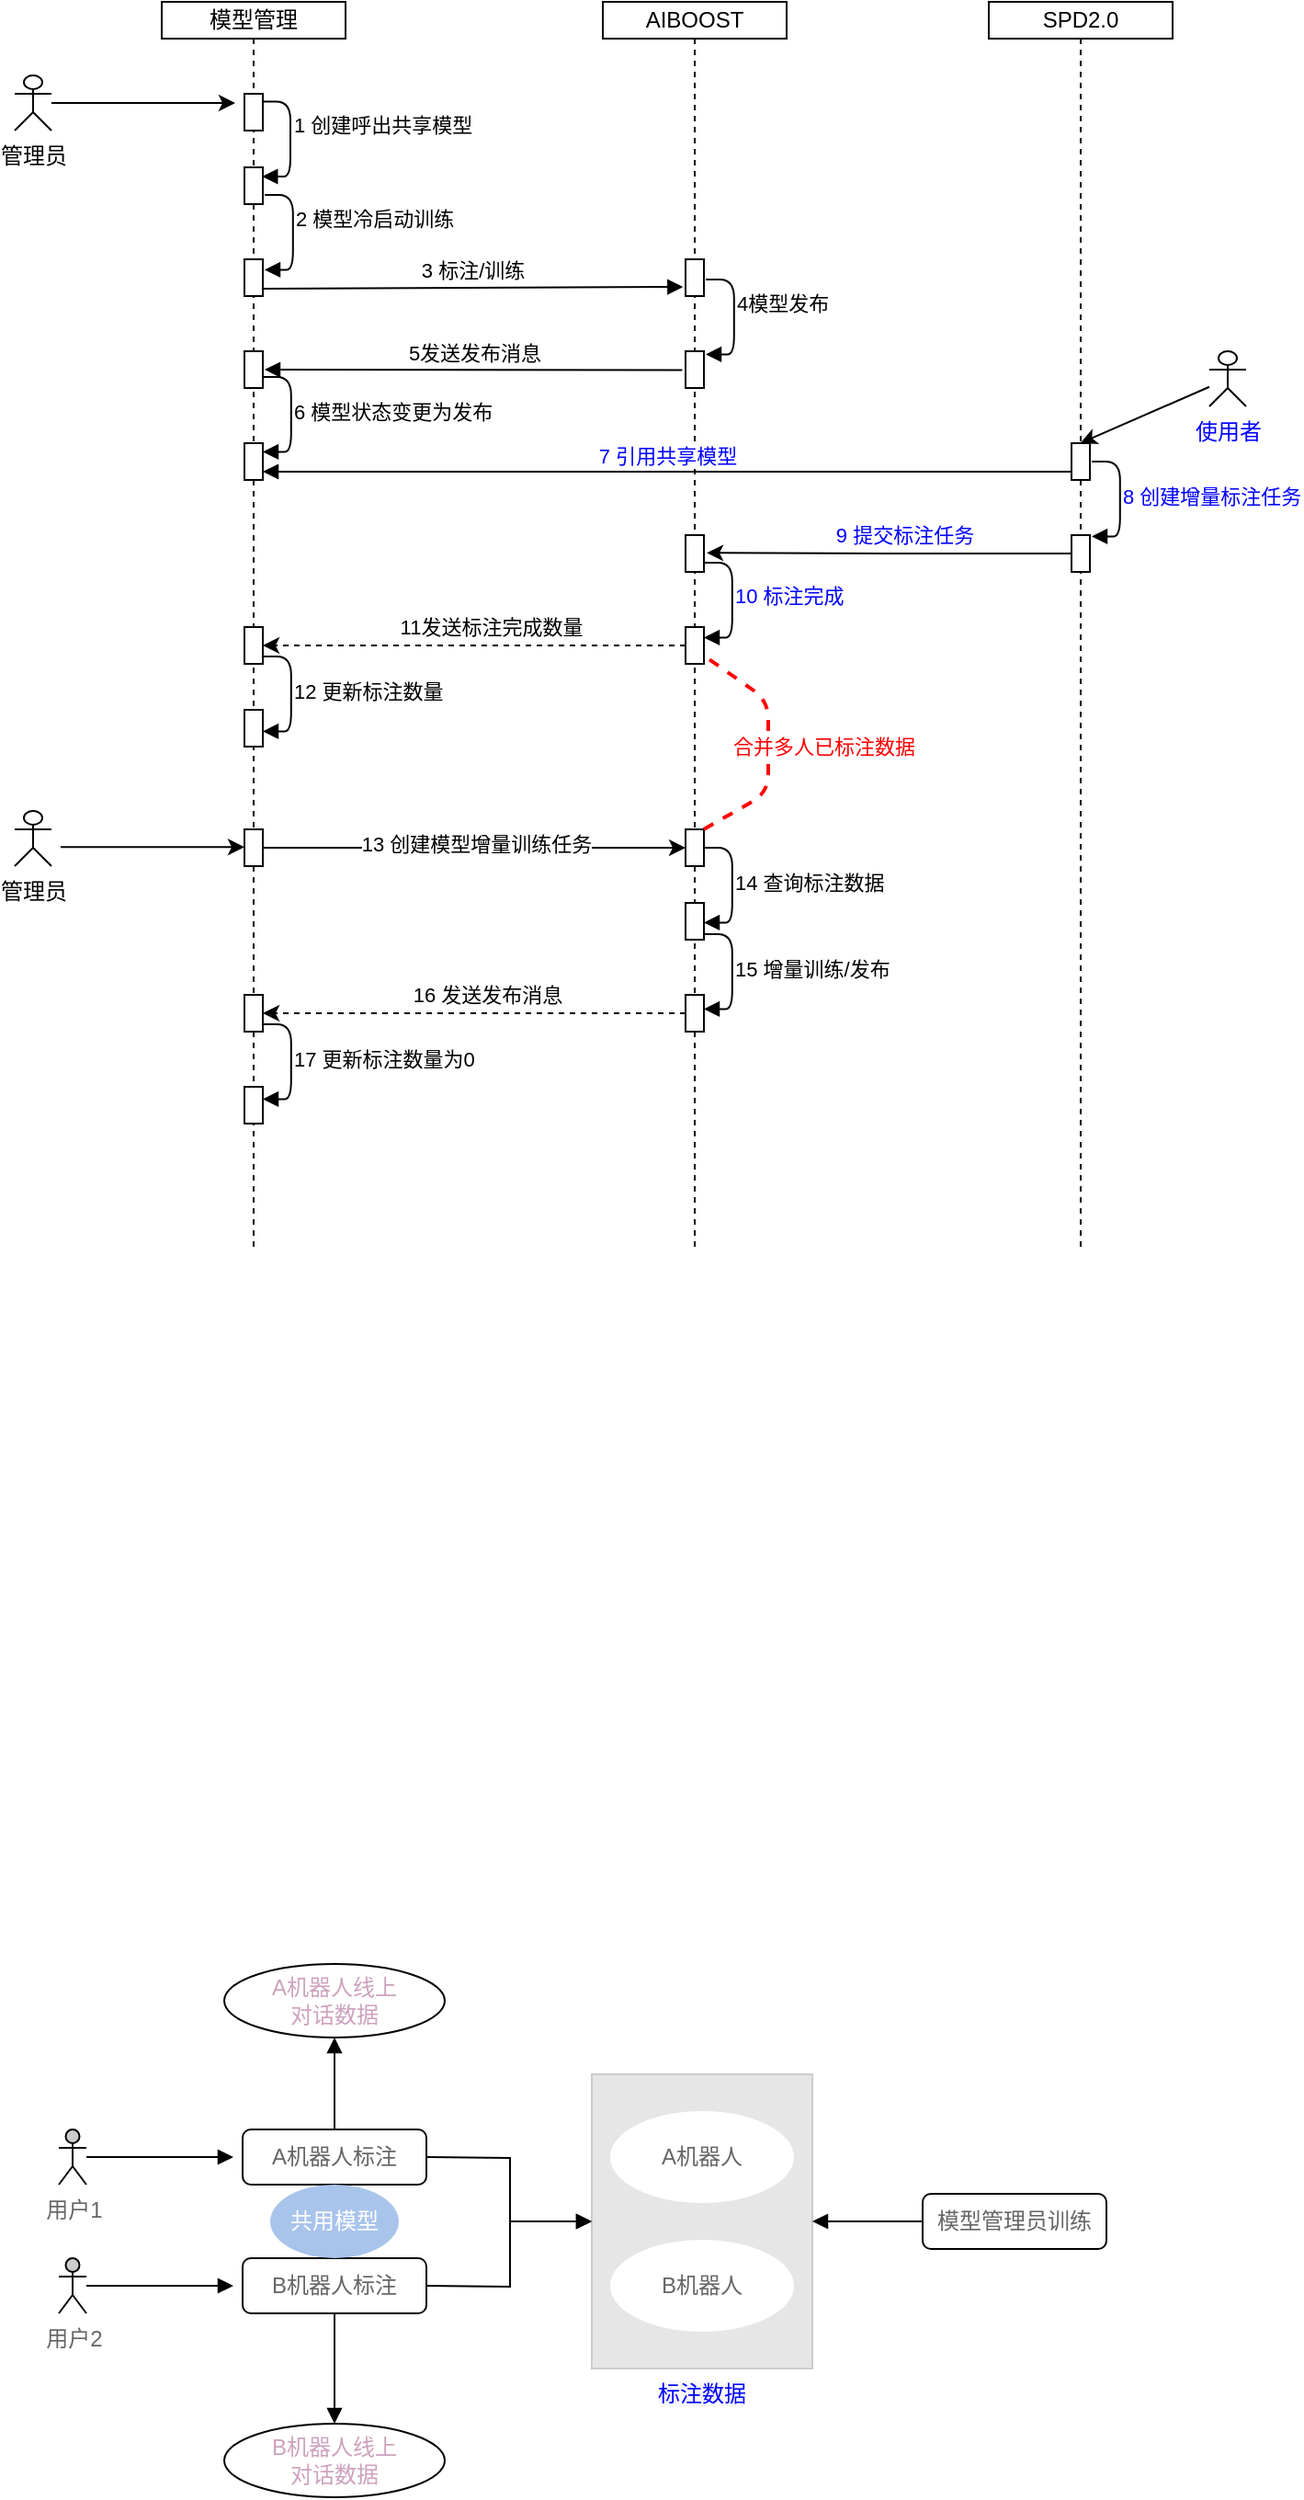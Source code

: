 <mxfile version="13.4.2" type="github">
  <diagram id="yrUgU_JSewBg1FIRkKDX" name="第 1 页">
    <mxGraphModel dx="983" dy="630" grid="1" gridSize="10" guides="1" tooltips="1" connect="1" arrows="1" fold="1" page="1" pageScale="1" pageWidth="827" pageHeight="1169" math="0" shadow="0">
      <root>
        <mxCell id="0" />
        <mxCell id="1" parent="0" />
        <mxCell id="Ph_a5gmJEEygtL0ZU9nu-81" value="" style="rounded=0;whiteSpace=wrap;html=1;fontColor=#0000FF;fillColor=#E6E6E6;strokeColor=#CCCCCC;" vertex="1" parent="1">
          <mxGeometry x="394" y="1327" width="120" height="160" as="geometry" />
        </mxCell>
        <mxCell id="Ph_a5gmJEEygtL0ZU9nu-1" value="&lt;font style=&quot;vertical-align: inherit&quot;&gt;&lt;font style=&quot;vertical-align: inherit&quot;&gt;模型管理&lt;/font&gt;&lt;/font&gt;" style="shape=umlLifeline;perimeter=lifelinePerimeter;whiteSpace=wrap;html=1;container=1;collapsible=0;recursiveResize=0;outlineConnect=0;size=20;" vertex="1" parent="1">
          <mxGeometry x="160" y="200" width="100" height="680" as="geometry" />
        </mxCell>
        <mxCell id="Ph_a5gmJEEygtL0ZU9nu-2" value="" style="html=1;points=[];perimeter=orthogonalPerimeter;" vertex="1" parent="Ph_a5gmJEEygtL0ZU9nu-1">
          <mxGeometry x="45" y="50" width="10" height="20" as="geometry" />
        </mxCell>
        <mxCell id="Ph_a5gmJEEygtL0ZU9nu-3" value="" style="html=1;points=[];perimeter=orthogonalPerimeter;" vertex="1" parent="Ph_a5gmJEEygtL0ZU9nu-1">
          <mxGeometry x="45" y="90" width="10" height="20" as="geometry" />
        </mxCell>
        <mxCell id="Ph_a5gmJEEygtL0ZU9nu-4" value="&lt;font style=&quot;vertical-align: inherit&quot;&gt;&lt;font style=&quot;vertical-align: inherit&quot;&gt;&lt;font style=&quot;vertical-align: inherit&quot;&gt;&lt;font style=&quot;vertical-align: inherit&quot;&gt;&lt;font style=&quot;vertical-align: inherit&quot;&gt;&lt;font style=&quot;vertical-align: inherit&quot;&gt;1 创建呼出共享模型&lt;/font&gt;&lt;/font&gt;&lt;/font&gt;&lt;/font&gt;&lt;/font&gt;&lt;/font&gt;" style="endArrow=block;endFill=1;html=1;edgeStyle=orthogonalEdgeStyle;align=left;verticalAlign=top;exitX=0.962;exitY=0.464;exitDx=0;exitDy=0;exitPerimeter=0;entryX=0.962;entryY=0.5;entryDx=0;entryDy=0;entryPerimeter=0;" edge="1" parent="Ph_a5gmJEEygtL0ZU9nu-1">
          <mxGeometry x="-0.57" relative="1" as="geometry">
            <mxPoint x="54.62" y="54.28" as="sourcePoint" />
            <mxPoint x="54.62" y="95" as="targetPoint" />
            <Array as="points">
              <mxPoint x="70" y="54" />
              <mxPoint x="70" y="95" />
            </Array>
            <mxPoint as="offset" />
          </mxGeometry>
        </mxCell>
        <mxCell id="Ph_a5gmJEEygtL0ZU9nu-6" value="" style="html=1;points=[];perimeter=orthogonalPerimeter;" vertex="1" parent="Ph_a5gmJEEygtL0ZU9nu-1">
          <mxGeometry x="45" y="140" width="10" height="20" as="geometry" />
        </mxCell>
        <mxCell id="Ph_a5gmJEEygtL0ZU9nu-9" value="" style="html=1;points=[];perimeter=orthogonalPerimeter;" vertex="1" parent="Ph_a5gmJEEygtL0ZU9nu-1">
          <mxGeometry x="45" y="190" width="10" height="20" as="geometry" />
        </mxCell>
        <mxCell id="Ph_a5gmJEEygtL0ZU9nu-17" value="&lt;font style=&quot;vertical-align: inherit&quot;&gt;&lt;font style=&quot;vertical-align: inherit&quot;&gt;3 标注/训练&lt;/font&gt;&lt;/font&gt;" style="html=1;verticalAlign=bottom;endArrow=block;entryX=-0.133;entryY=0.75;entryDx=0;entryDy=0;entryPerimeter=0;" edge="1" parent="Ph_a5gmJEEygtL0ZU9nu-1" target="Ph_a5gmJEEygtL0ZU9nu-15">
          <mxGeometry width="80" relative="1" as="geometry">
            <mxPoint x="55" y="156" as="sourcePoint" />
            <mxPoint x="135" y="156" as="targetPoint" />
          </mxGeometry>
        </mxCell>
        <mxCell id="Ph_a5gmJEEygtL0ZU9nu-37" value="" style="html=1;points=[];perimeter=orthogonalPerimeter;" vertex="1" parent="Ph_a5gmJEEygtL0ZU9nu-1">
          <mxGeometry x="45" y="340" width="10" height="20" as="geometry" />
        </mxCell>
        <mxCell id="Ph_a5gmJEEygtL0ZU9nu-43" value="" style="html=1;points=[];perimeter=orthogonalPerimeter;" vertex="1" parent="Ph_a5gmJEEygtL0ZU9nu-1">
          <mxGeometry x="45" y="450" width="10" height="20" as="geometry" />
        </mxCell>
        <mxCell id="Ph_a5gmJEEygtL0ZU9nu-51" value="" style="html=1;points=[];perimeter=orthogonalPerimeter;" vertex="1" parent="Ph_a5gmJEEygtL0ZU9nu-1">
          <mxGeometry x="45" y="385" width="10" height="20" as="geometry" />
        </mxCell>
        <mxCell id="Ph_a5gmJEEygtL0ZU9nu-57" value="" style="html=1;points=[];perimeter=orthogonalPerimeter;" vertex="1" parent="Ph_a5gmJEEygtL0ZU9nu-1">
          <mxGeometry x="45" y="540" width="10" height="20" as="geometry" />
        </mxCell>
        <mxCell id="Ph_a5gmJEEygtL0ZU9nu-60" value="" style="html=1;points=[];perimeter=orthogonalPerimeter;" vertex="1" parent="Ph_a5gmJEEygtL0ZU9nu-1">
          <mxGeometry x="45" y="590" width="10" height="20" as="geometry" />
        </mxCell>
        <mxCell id="Ph_a5gmJEEygtL0ZU9nu-7" value="&lt;font style=&quot;vertical-align: inherit&quot;&gt;&lt;font style=&quot;vertical-align: inherit&quot;&gt;&lt;font style=&quot;vertical-align: inherit&quot;&gt;&lt;font style=&quot;vertical-align: inherit&quot;&gt;&lt;font style=&quot;vertical-align: inherit&quot;&gt;&lt;font style=&quot;vertical-align: inherit&quot;&gt;2 模型冷启动训练&lt;/font&gt;&lt;/font&gt;&lt;/font&gt;&lt;/font&gt;&lt;/font&gt;&lt;/font&gt;" style="endArrow=block;endFill=1;html=1;edgeStyle=orthogonalEdgeStyle;align=left;verticalAlign=top;exitX=0.962;exitY=0.464;exitDx=0;exitDy=0;exitPerimeter=0;entryX=0.962;entryY=0.5;entryDx=0;entryDy=0;entryPerimeter=0;" edge="1" parent="1">
          <mxGeometry x="-0.57" relative="1" as="geometry">
            <mxPoint x="216.0" y="305" as="sourcePoint" />
            <mxPoint x="216.0" y="345.72" as="targetPoint" />
            <Array as="points">
              <mxPoint x="231.38" y="304.72" />
              <mxPoint x="231.38" y="345.72" />
            </Array>
            <mxPoint as="offset" />
          </mxGeometry>
        </mxCell>
        <mxCell id="Ph_a5gmJEEygtL0ZU9nu-10" value="&lt;font style=&quot;vertical-align: inherit&quot;&gt;&lt;font style=&quot;vertical-align: inherit&quot;&gt;&lt;font style=&quot;vertical-align: inherit&quot;&gt;&lt;font style=&quot;vertical-align: inherit&quot;&gt;AIBOOST&lt;/font&gt;&lt;/font&gt;&lt;/font&gt;&lt;/font&gt;" style="shape=umlLifeline;perimeter=lifelinePerimeter;whiteSpace=wrap;html=1;container=1;collapsible=0;recursiveResize=0;outlineConnect=0;size=20;" vertex="1" parent="1">
          <mxGeometry x="400" y="200" width="100" height="680" as="geometry" />
        </mxCell>
        <mxCell id="Ph_a5gmJEEygtL0ZU9nu-15" value="" style="html=1;points=[];perimeter=orthogonalPerimeter;" vertex="1" parent="Ph_a5gmJEEygtL0ZU9nu-10">
          <mxGeometry x="45" y="140" width="10" height="20" as="geometry" />
        </mxCell>
        <mxCell id="Ph_a5gmJEEygtL0ZU9nu-16" value="" style="html=1;points=[];perimeter=orthogonalPerimeter;" vertex="1" parent="Ph_a5gmJEEygtL0ZU9nu-10">
          <mxGeometry x="45" y="190" width="10" height="20" as="geometry" />
        </mxCell>
        <mxCell id="Ph_a5gmJEEygtL0ZU9nu-35" value="" style="html=1;points=[];perimeter=orthogonalPerimeter;" vertex="1" parent="Ph_a5gmJEEygtL0ZU9nu-10">
          <mxGeometry x="45" y="340" width="10" height="20" as="geometry" />
        </mxCell>
        <mxCell id="Ph_a5gmJEEygtL0ZU9nu-47" value="" style="html=1;points=[];perimeter=orthogonalPerimeter;" vertex="1" parent="Ph_a5gmJEEygtL0ZU9nu-10">
          <mxGeometry x="45" y="450" width="10" height="20" as="geometry" />
        </mxCell>
        <mxCell id="Ph_a5gmJEEygtL0ZU9nu-45" value="" style="html=1;points=[];perimeter=orthogonalPerimeter;" vertex="1" parent="Ph_a5gmJEEygtL0ZU9nu-10">
          <mxGeometry x="45" y="490" width="10" height="20" as="geometry" />
        </mxCell>
        <mxCell id="Ph_a5gmJEEygtL0ZU9nu-53" value="" style="endArrow=none;dashed=1;html=1;strokeWidth=2;entryX=0.993;entryY=0.776;entryDx=0;entryDy=0;entryPerimeter=0;exitX=0.993;exitY=0;exitDx=0;exitDy=0;exitPerimeter=0;fontColor=#FF0000;strokeColor=#FF0000;" edge="1" parent="Ph_a5gmJEEygtL0ZU9nu-10" source="Ph_a5gmJEEygtL0ZU9nu-47" target="Ph_a5gmJEEygtL0ZU9nu-35">
          <mxGeometry width="50" height="50" relative="1" as="geometry">
            <mxPoint x="90" y="420" as="sourcePoint" />
            <mxPoint x="140" y="370" as="targetPoint" />
            <Array as="points">
              <mxPoint x="90" y="430" />
              <mxPoint x="90" y="380" />
            </Array>
          </mxGeometry>
        </mxCell>
        <mxCell id="Ph_a5gmJEEygtL0ZU9nu-54" value="合并多人已标注数据" style="edgeLabel;html=1;align=center;verticalAlign=middle;resizable=0;points=[];fontColor=#FF0000;" vertex="1" connectable="0" parent="Ph_a5gmJEEygtL0ZU9nu-53">
          <mxGeometry x="0.073" y="-1" relative="1" as="geometry">
            <mxPoint x="29" y="6.35" as="offset" />
          </mxGeometry>
        </mxCell>
        <mxCell id="Ph_a5gmJEEygtL0ZU9nu-55" value="" style="html=1;points=[];perimeter=orthogonalPerimeter;" vertex="1" parent="Ph_a5gmJEEygtL0ZU9nu-10">
          <mxGeometry x="45" y="540" width="10" height="20" as="geometry" />
        </mxCell>
        <mxCell id="Ph_a5gmJEEygtL0ZU9nu-18" value="&lt;font style=&quot;vertical-align: inherit&quot;&gt;&lt;font style=&quot;vertical-align: inherit&quot;&gt;&lt;font style=&quot;vertical-align: inherit&quot;&gt;&lt;font style=&quot;vertical-align: inherit&quot;&gt;&lt;font style=&quot;vertical-align: inherit&quot;&gt;&lt;font style=&quot;vertical-align: inherit&quot;&gt;&lt;font style=&quot;vertical-align: inherit&quot;&gt;&lt;font style=&quot;vertical-align: inherit&quot;&gt;4模型发布&lt;/font&gt;&lt;/font&gt;&lt;/font&gt;&lt;/font&gt;&lt;/font&gt;&lt;/font&gt;&lt;/font&gt;&lt;/font&gt;" style="endArrow=block;endFill=1;html=1;edgeStyle=orthogonalEdgeStyle;align=left;verticalAlign=top;exitX=0.962;exitY=0.464;exitDx=0;exitDy=0;exitPerimeter=0;entryX=0.962;entryY=0.5;entryDx=0;entryDy=0;entryPerimeter=0;" edge="1" parent="1">
          <mxGeometry x="-0.57" relative="1" as="geometry">
            <mxPoint x="456.0" y="351" as="sourcePoint" />
            <mxPoint x="456.0" y="391.72" as="targetPoint" />
            <Array as="points">
              <mxPoint x="471.38" y="350.72" />
              <mxPoint x="471.38" y="391.72" />
            </Array>
            <mxPoint as="offset" />
          </mxGeometry>
        </mxCell>
        <mxCell id="Ph_a5gmJEEygtL0ZU9nu-20" value="&lt;font style=&quot;vertical-align: inherit&quot;&gt;&lt;font style=&quot;vertical-align: inherit&quot;&gt;&lt;font style=&quot;vertical-align: inherit&quot;&gt;&lt;font style=&quot;vertical-align: inherit&quot;&gt;&lt;font style=&quot;vertical-align: inherit&quot;&gt;&lt;font style=&quot;vertical-align: inherit&quot;&gt;&lt;font style=&quot;vertical-align: inherit&quot;&gt;&lt;font style=&quot;vertical-align: inherit&quot;&gt;5发送发布消息&lt;/font&gt;&lt;/font&gt;&lt;/font&gt;&lt;/font&gt;&lt;/font&gt;&lt;/font&gt;&lt;/font&gt;&lt;/font&gt;" style="html=1;verticalAlign=bottom;endArrow=block;exitX=-0.181;exitY=0.512;exitDx=0;exitDy=0;exitPerimeter=0;" edge="1" parent="1" source="Ph_a5gmJEEygtL0ZU9nu-16">
          <mxGeometry width="80" relative="1" as="geometry">
            <mxPoint x="376" y="400" as="sourcePoint" />
            <mxPoint x="216" y="400" as="targetPoint" />
          </mxGeometry>
        </mxCell>
        <mxCell id="Ph_a5gmJEEygtL0ZU9nu-21" value="" style="html=1;points=[];perimeter=orthogonalPerimeter;" vertex="1" parent="1">
          <mxGeometry x="205" y="440" width="10" height="20" as="geometry" />
        </mxCell>
        <mxCell id="Ph_a5gmJEEygtL0ZU9nu-22" value="&lt;font style=&quot;vertical-align: inherit&quot;&gt;&lt;font style=&quot;vertical-align: inherit&quot;&gt;&lt;font style=&quot;vertical-align: inherit&quot;&gt;&lt;font style=&quot;vertical-align: inherit&quot;&gt;&lt;font style=&quot;vertical-align: inherit&quot;&gt;&lt;font style=&quot;vertical-align: inherit&quot;&gt;&lt;font style=&quot;vertical-align: inherit&quot;&gt;&lt;font style=&quot;vertical-align: inherit&quot;&gt;6 模型状态变更为发布&lt;/font&gt;&lt;/font&gt;&lt;/font&gt;&lt;/font&gt;&lt;/font&gt;&lt;/font&gt;&lt;/font&gt;&lt;/font&gt;" style="endArrow=block;endFill=1;html=1;edgeStyle=orthogonalEdgeStyle;align=left;verticalAlign=top;exitX=0.962;exitY=0.464;exitDx=0;exitDy=0;exitPerimeter=0;entryX=0.962;entryY=0.5;entryDx=0;entryDy=0;entryPerimeter=0;" edge="1" parent="1">
          <mxGeometry x="-0.57" y="-6" relative="1" as="geometry">
            <mxPoint x="215.0" y="404" as="sourcePoint" />
            <mxPoint x="215.0" y="444.72" as="targetPoint" />
            <Array as="points">
              <mxPoint x="230.38" y="403.72" />
              <mxPoint x="230.38" y="444.72" />
            </Array>
            <mxPoint x="6" y="6" as="offset" />
          </mxGeometry>
        </mxCell>
        <mxCell id="Ph_a5gmJEEygtL0ZU9nu-23" value="&lt;font style=&quot;vertical-align: inherit&quot;&gt;&lt;font style=&quot;vertical-align: inherit&quot;&gt;&lt;font style=&quot;vertical-align: inherit&quot;&gt;&lt;font style=&quot;vertical-align: inherit&quot;&gt;&lt;font style=&quot;vertical-align: inherit&quot;&gt;&lt;font style=&quot;vertical-align: inherit&quot;&gt;SPD2.0&lt;/font&gt;&lt;/font&gt;&lt;/font&gt;&lt;/font&gt;&lt;/font&gt;&lt;/font&gt;" style="shape=umlLifeline;perimeter=lifelinePerimeter;whiteSpace=wrap;html=1;container=1;collapsible=0;recursiveResize=0;outlineConnect=0;size=20;" vertex="1" parent="1">
          <mxGeometry x="610" y="200" width="100" height="680" as="geometry" />
        </mxCell>
        <mxCell id="Ph_a5gmJEEygtL0ZU9nu-25" value="" style="html=1;points=[];perimeter=orthogonalPerimeter;" vertex="1" parent="Ph_a5gmJEEygtL0ZU9nu-23">
          <mxGeometry x="45" y="240" width="10" height="20" as="geometry" />
        </mxCell>
        <mxCell id="Ph_a5gmJEEygtL0ZU9nu-27" value="" style="html=1;points=[];perimeter=orthogonalPerimeter;" vertex="1" parent="Ph_a5gmJEEygtL0ZU9nu-23">
          <mxGeometry x="45" y="290" width="10" height="20" as="geometry" />
        </mxCell>
        <mxCell id="Ph_a5gmJEEygtL0ZU9nu-26" value="&lt;font style=&quot;vertical-align: inherit&quot;&gt;&lt;font style=&quot;vertical-align: inherit&quot;&gt;&lt;font style=&quot;vertical-align: inherit&quot;&gt;&lt;font style=&quot;vertical-align: inherit&quot;&gt;&lt;font style=&quot;vertical-align: inherit&quot;&gt;&lt;font style=&quot;vertical-align: inherit&quot;&gt;7 引用共享模型&lt;/font&gt;&lt;/font&gt;&lt;/font&gt;&lt;/font&gt;&lt;/font&gt;&lt;/font&gt;" style="html=1;verticalAlign=bottom;endArrow=none;entryX=0.014;entryY=0.776;entryDx=0;entryDy=0;entryPerimeter=0;startArrow=block;startFill=1;endFill=0;fontColor=#0000FF;" edge="1" parent="1" target="Ph_a5gmJEEygtL0ZU9nu-25">
          <mxGeometry width="80" relative="1" as="geometry">
            <mxPoint x="215" y="455.5" as="sourcePoint" />
            <mxPoint x="650" y="456" as="targetPoint" />
          </mxGeometry>
        </mxCell>
        <mxCell id="Ph_a5gmJEEygtL0ZU9nu-28" value="&lt;font style=&quot;vertical-align: inherit&quot;&gt;&lt;font style=&quot;vertical-align: inherit&quot;&gt;&lt;font style=&quot;vertical-align: inherit&quot;&gt;&lt;font style=&quot;vertical-align: inherit&quot;&gt;&lt;font style=&quot;vertical-align: inherit&quot;&gt;&lt;font style=&quot;vertical-align: inherit&quot;&gt;&lt;font style=&quot;vertical-align: inherit&quot;&gt;&lt;font style=&quot;vertical-align: inherit&quot;&gt;&lt;font style=&quot;vertical-align: inherit&quot;&gt;&lt;font style=&quot;vertical-align: inherit&quot;&gt;&lt;font style=&quot;vertical-align: inherit&quot;&gt;&lt;font style=&quot;vertical-align: inherit&quot;&gt;&lt;font style=&quot;vertical-align: inherit&quot;&gt;&lt;font style=&quot;vertical-align: inherit&quot;&gt;&lt;font style=&quot;vertical-align: inherit&quot;&gt;&lt;font style=&quot;vertical-align: inherit&quot;&gt;&lt;font style=&quot;vertical-align: inherit&quot;&gt;&lt;font style=&quot;vertical-align: inherit&quot;&gt;8 创建增量标注任务&lt;/font&gt;&lt;/font&gt;&lt;/font&gt;&lt;/font&gt;&lt;/font&gt;&lt;/font&gt;&lt;/font&gt;&lt;/font&gt;&lt;/font&gt;&lt;/font&gt;&lt;/font&gt;&lt;/font&gt;&lt;/font&gt;&lt;/font&gt;&lt;/font&gt;&lt;/font&gt;&lt;/font&gt;&lt;/font&gt;" style="endArrow=block;endFill=1;html=1;edgeStyle=orthogonalEdgeStyle;align=left;verticalAlign=top;exitX=0.962;exitY=0.464;exitDx=0;exitDy=0;exitPerimeter=0;entryX=0.962;entryY=0.5;entryDx=0;entryDy=0;entryPerimeter=0;fontColor=#0000FF;" edge="1" parent="1">
          <mxGeometry x="-0.57" y="-6" relative="1" as="geometry">
            <mxPoint x="666.0" y="450" as="sourcePoint" />
            <mxPoint x="666.0" y="490.72" as="targetPoint" />
            <Array as="points">
              <mxPoint x="681.38" y="449.72" />
              <mxPoint x="681.38" y="490.72" />
            </Array>
            <mxPoint x="6" y="6" as="offset" />
          </mxGeometry>
        </mxCell>
        <mxCell id="Ph_a5gmJEEygtL0ZU9nu-29" value="" style="html=1;points=[];perimeter=orthogonalPerimeter;" vertex="1" parent="1">
          <mxGeometry x="445" y="490" width="10" height="20" as="geometry" />
        </mxCell>
        <mxCell id="Ph_a5gmJEEygtL0ZU9nu-33" value="" style="edgeStyle=orthogonalEdgeStyle;rounded=0;orthogonalLoop=1;jettySize=auto;html=1;entryX=1.152;entryY=0.483;entryDx=0;entryDy=0;entryPerimeter=0;" edge="1" parent="1" source="Ph_a5gmJEEygtL0ZU9nu-27" target="Ph_a5gmJEEygtL0ZU9nu-29">
          <mxGeometry relative="1" as="geometry">
            <mxPoint x="575.0" y="500" as="targetPoint" />
          </mxGeometry>
        </mxCell>
        <mxCell id="Ph_a5gmJEEygtL0ZU9nu-34" value="&lt;font style=&quot;vertical-align: inherit&quot;&gt;&lt;font style=&quot;vertical-align: inherit&quot;&gt;&lt;font style=&quot;vertical-align: inherit&quot;&gt;&lt;font style=&quot;vertical-align: inherit&quot;&gt;&lt;font style=&quot;vertical-align: inherit&quot;&gt;&lt;font style=&quot;vertical-align: inherit&quot;&gt;&lt;font style=&quot;vertical-align: inherit&quot;&gt;&lt;font style=&quot;vertical-align: inherit&quot;&gt;9 提交标注任务&lt;/font&gt;&lt;/font&gt;&lt;/font&gt;&lt;/font&gt;&lt;/font&gt;&lt;/font&gt;&lt;/font&gt;&lt;/font&gt;" style="edgeLabel;html=1;align=center;verticalAlign=middle;resizable=0;points=[];fontColor=#0000FF;" vertex="1" connectable="0" parent="Ph_a5gmJEEygtL0ZU9nu-33">
          <mxGeometry x="0.009" y="-9" relative="1" as="geometry">
            <mxPoint x="9" y="-0.65" as="offset" />
          </mxGeometry>
        </mxCell>
        <mxCell id="Ph_a5gmJEEygtL0ZU9nu-36" value="&lt;font style=&quot;vertical-align: inherit&quot;&gt;&lt;font style=&quot;vertical-align: inherit&quot;&gt;&lt;font style=&quot;vertical-align: inherit&quot;&gt;&lt;font style=&quot;vertical-align: inherit&quot;&gt;&lt;font style=&quot;vertical-align: inherit&quot;&gt;&lt;font style=&quot;vertical-align: inherit&quot;&gt;&lt;font style=&quot;vertical-align: inherit&quot;&gt;&lt;font style=&quot;vertical-align: inherit&quot;&gt;&lt;font style=&quot;vertical-align: inherit&quot;&gt;&lt;font style=&quot;vertical-align: inherit&quot;&gt;10 标注完成&lt;/font&gt;&lt;/font&gt;&lt;/font&gt;&lt;/font&gt;&lt;/font&gt;&lt;/font&gt;&lt;/font&gt;&lt;/font&gt;&lt;/font&gt;&lt;/font&gt;" style="endArrow=block;endFill=1;html=1;edgeStyle=orthogonalEdgeStyle;align=left;verticalAlign=top;exitX=0.962;exitY=0.464;exitDx=0;exitDy=0;exitPerimeter=0;entryX=0.962;entryY=0.5;entryDx=0;entryDy=0;entryPerimeter=0;fontColor=#0000FF;" edge="1" parent="1">
          <mxGeometry x="-0.57" y="-5" relative="1" as="geometry">
            <mxPoint x="455.0" y="505.0" as="sourcePoint" />
            <mxPoint x="455.0" y="545.72" as="targetPoint" />
            <Array as="points">
              <mxPoint x="470.38" y="504.72" />
              <mxPoint x="470.38" y="545.72" />
            </Array>
            <mxPoint x="5" y="5" as="offset" />
          </mxGeometry>
        </mxCell>
        <mxCell id="Ph_a5gmJEEygtL0ZU9nu-38" value="" style="edgeStyle=orthogonalEdgeStyle;rounded=0;orthogonalLoop=1;jettySize=auto;html=1;dashed=1;" edge="1" parent="1" source="Ph_a5gmJEEygtL0ZU9nu-35" target="Ph_a5gmJEEygtL0ZU9nu-37">
          <mxGeometry relative="1" as="geometry" />
        </mxCell>
        <mxCell id="Ph_a5gmJEEygtL0ZU9nu-39" value="&lt;font style=&quot;vertical-align: inherit&quot;&gt;&lt;font style=&quot;vertical-align: inherit&quot;&gt;&lt;font style=&quot;vertical-align: inherit&quot;&gt;&lt;font style=&quot;vertical-align: inherit&quot;&gt;&lt;font style=&quot;vertical-align: inherit&quot;&gt;&lt;font style=&quot;vertical-align: inherit&quot;&gt;11发送标注完成数量&lt;/font&gt;&lt;/font&gt;&lt;/font&gt;&lt;/font&gt;&lt;/font&gt;&lt;/font&gt;" style="edgeLabel;html=1;align=center;verticalAlign=middle;resizable=0;points=[];" vertex="1" connectable="0" parent="Ph_a5gmJEEygtL0ZU9nu-38">
          <mxGeometry x="-0.075" relative="1" as="geometry">
            <mxPoint y="-10" as="offset" />
          </mxGeometry>
        </mxCell>
        <mxCell id="Ph_a5gmJEEygtL0ZU9nu-48" value="" style="edgeStyle=orthogonalEdgeStyle;rounded=0;orthogonalLoop=1;jettySize=auto;html=1;fontColor=#0000FF;" edge="1" parent="1">
          <mxGeometry relative="1" as="geometry">
            <mxPoint x="215" y="660" as="sourcePoint" />
            <mxPoint x="445" y="660" as="targetPoint" />
          </mxGeometry>
        </mxCell>
        <mxCell id="Ph_a5gmJEEygtL0ZU9nu-49" value="&lt;span style=&quot;color: rgb(0 , 0 , 0) ; text-align: left&quot;&gt;13 创建模型增量训练任务&lt;/span&gt;" style="edgeLabel;html=1;align=center;verticalAlign=middle;resizable=0;points=[];fontColor=#0000FF;" vertex="1" connectable="0" parent="Ph_a5gmJEEygtL0ZU9nu-48">
          <mxGeometry x="0.007" y="2" relative="1" as="geometry">
            <mxPoint as="offset" />
          </mxGeometry>
        </mxCell>
        <mxCell id="Ph_a5gmJEEygtL0ZU9nu-50" value="&lt;font style=&quot;vertical-align: inherit&quot;&gt;&lt;font style=&quot;vertical-align: inherit&quot;&gt;&lt;font style=&quot;vertical-align: inherit&quot;&gt;&lt;font style=&quot;vertical-align: inherit&quot;&gt;&lt;font style=&quot;vertical-align: inherit&quot;&gt;&lt;font style=&quot;vertical-align: inherit&quot;&gt;&lt;font style=&quot;vertical-align: inherit&quot;&gt;&lt;font style=&quot;vertical-align: inherit&quot;&gt;14 查询标注数据&lt;/font&gt;&lt;/font&gt;&lt;/font&gt;&lt;/font&gt;&lt;/font&gt;&lt;/font&gt;&lt;/font&gt;&lt;/font&gt;" style="endArrow=block;endFill=1;html=1;edgeStyle=orthogonalEdgeStyle;align=left;verticalAlign=top;exitX=0.962;exitY=0.464;exitDx=0;exitDy=0;exitPerimeter=0;entryX=0.962;entryY=0.5;entryDx=0;entryDy=0;entryPerimeter=0;" edge="1" parent="1">
          <mxGeometry x="-0.57" y="-6" relative="1" as="geometry">
            <mxPoint x="455.0" y="660" as="sourcePoint" />
            <mxPoint x="455.0" y="700.72" as="targetPoint" />
            <Array as="points">
              <mxPoint x="470.38" y="659.72" />
              <mxPoint x="470.38" y="700.72" />
            </Array>
            <mxPoint x="6" y="6" as="offset" />
          </mxGeometry>
        </mxCell>
        <mxCell id="Ph_a5gmJEEygtL0ZU9nu-52" value="&lt;font style=&quot;vertical-align: inherit&quot;&gt;&lt;font style=&quot;vertical-align: inherit&quot;&gt;&lt;font style=&quot;vertical-align: inherit&quot;&gt;&lt;font style=&quot;vertical-align: inherit&quot;&gt;&lt;font style=&quot;vertical-align: inherit&quot;&gt;&lt;font style=&quot;vertical-align: inherit&quot;&gt;&lt;font style=&quot;vertical-align: inherit&quot;&gt;&lt;font style=&quot;vertical-align: inherit&quot;&gt;12 更新标注数量&lt;/font&gt;&lt;/font&gt;&lt;/font&gt;&lt;/font&gt;&lt;/font&gt;&lt;/font&gt;&lt;/font&gt;&lt;/font&gt;" style="endArrow=block;endFill=1;html=1;edgeStyle=orthogonalEdgeStyle;align=left;verticalAlign=top;exitX=0.962;exitY=0.464;exitDx=0;exitDy=0;exitPerimeter=0;entryX=0.962;entryY=0.5;entryDx=0;entryDy=0;entryPerimeter=0;" edge="1" parent="1">
          <mxGeometry x="-0.57" y="-6" relative="1" as="geometry">
            <mxPoint x="215.0" y="556" as="sourcePoint" />
            <mxPoint x="215.0" y="596.72" as="targetPoint" />
            <Array as="points">
              <mxPoint x="230.38" y="555.72" />
              <mxPoint x="230.38" y="596.72" />
            </Array>
            <mxPoint x="6" y="6" as="offset" />
          </mxGeometry>
        </mxCell>
        <mxCell id="Ph_a5gmJEEygtL0ZU9nu-56" value="&lt;font style=&quot;vertical-align: inherit&quot;&gt;&lt;font style=&quot;vertical-align: inherit&quot;&gt;&lt;font style=&quot;vertical-align: inherit&quot;&gt;&lt;font style=&quot;vertical-align: inherit&quot;&gt;&lt;font style=&quot;vertical-align: inherit&quot;&gt;&lt;font style=&quot;vertical-align: inherit&quot;&gt;&lt;font style=&quot;vertical-align: inherit&quot;&gt;&lt;font style=&quot;vertical-align: inherit&quot;&gt;15 增量训练/发布&lt;/font&gt;&lt;/font&gt;&lt;/font&gt;&lt;/font&gt;&lt;/font&gt;&lt;/font&gt;&lt;/font&gt;&lt;/font&gt;" style="endArrow=block;endFill=1;html=1;edgeStyle=orthogonalEdgeStyle;align=left;verticalAlign=top;exitX=0.962;exitY=0.464;exitDx=0;exitDy=0;exitPerimeter=0;entryX=0.962;entryY=0.5;entryDx=0;entryDy=0;entryPerimeter=0;" edge="1" parent="1">
          <mxGeometry x="-0.57" y="-6" relative="1" as="geometry">
            <mxPoint x="455.0" y="707" as="sourcePoint" />
            <mxPoint x="455.0" y="747.72" as="targetPoint" />
            <Array as="points">
              <mxPoint x="470.38" y="706.72" />
              <mxPoint x="470.38" y="747.72" />
            </Array>
            <mxPoint x="6" y="6" as="offset" />
          </mxGeometry>
        </mxCell>
        <mxCell id="Ph_a5gmJEEygtL0ZU9nu-58" value="" style="edgeStyle=orthogonalEdgeStyle;rounded=0;orthogonalLoop=1;jettySize=auto;html=1;fontColor=#FF0000;dashed=1;" edge="1" parent="1" source="Ph_a5gmJEEygtL0ZU9nu-55" target="Ph_a5gmJEEygtL0ZU9nu-57">
          <mxGeometry relative="1" as="geometry" />
        </mxCell>
        <mxCell id="Ph_a5gmJEEygtL0ZU9nu-59" value="16 发送发布消息" style="edgeLabel;html=1;align=center;verticalAlign=middle;resizable=0;points=[];" vertex="1" connectable="0" parent="Ph_a5gmJEEygtL0ZU9nu-58">
          <mxGeometry x="-0.055" y="1" relative="1" as="geometry">
            <mxPoint y="-11" as="offset" />
          </mxGeometry>
        </mxCell>
        <mxCell id="Ph_a5gmJEEygtL0ZU9nu-61" value="&lt;font style=&quot;vertical-align: inherit&quot;&gt;&lt;font style=&quot;vertical-align: inherit&quot;&gt;&lt;font style=&quot;vertical-align: inherit&quot;&gt;&lt;font style=&quot;vertical-align: inherit&quot;&gt;&lt;font style=&quot;vertical-align: inherit&quot;&gt;&lt;font style=&quot;vertical-align: inherit&quot;&gt;&lt;font style=&quot;vertical-align: inherit&quot;&gt;&lt;font style=&quot;vertical-align: inherit&quot;&gt;17 更新标注数量为0&lt;/font&gt;&lt;/font&gt;&lt;/font&gt;&lt;/font&gt;&lt;/font&gt;&lt;/font&gt;&lt;/font&gt;&lt;/font&gt;" style="endArrow=block;endFill=1;html=1;edgeStyle=orthogonalEdgeStyle;align=left;verticalAlign=top;exitX=0.962;exitY=0.464;exitDx=0;exitDy=0;exitPerimeter=0;entryX=0.962;entryY=0.5;entryDx=0;entryDy=0;entryPerimeter=0;" edge="1" parent="1">
          <mxGeometry x="-0.57" y="-6" relative="1" as="geometry">
            <mxPoint x="215.0" y="756" as="sourcePoint" />
            <mxPoint x="215.0" y="796.72" as="targetPoint" />
            <Array as="points">
              <mxPoint x="230.38" y="755.72" />
              <mxPoint x="230.38" y="796.72" />
            </Array>
            <mxPoint x="6" y="6" as="offset" />
          </mxGeometry>
        </mxCell>
        <mxCell id="Ph_a5gmJEEygtL0ZU9nu-62" value="管理员" style="shape=umlActor;verticalLabelPosition=bottom;verticalAlign=top;html=1;fontColor=#000000;" vertex="1" parent="1">
          <mxGeometry x="80" y="240" width="20" height="30" as="geometry" />
        </mxCell>
        <mxCell id="Ph_a5gmJEEygtL0ZU9nu-63" value="" style="endArrow=classic;html=1;strokeColor=#000000;fontColor=#000000;" edge="1" parent="1" source="Ph_a5gmJEEygtL0ZU9nu-62">
          <mxGeometry width="50" height="50" relative="1" as="geometry">
            <mxPoint x="130" y="300" as="sourcePoint" />
            <mxPoint x="200" y="255" as="targetPoint" />
          </mxGeometry>
        </mxCell>
        <mxCell id="Ph_a5gmJEEygtL0ZU9nu-64" value="使用者" style="shape=umlActor;verticalLabelPosition=bottom;verticalAlign=top;html=1;fontColor=#0000FF;" vertex="1" parent="1">
          <mxGeometry x="730" y="390" width="20" height="30" as="geometry" />
        </mxCell>
        <mxCell id="Ph_a5gmJEEygtL0ZU9nu-65" value="" style="endArrow=classic;html=1;strokeColor=#000000;fontColor=#000000;entryX=0.481;entryY=0;entryDx=0;entryDy=0;entryPerimeter=0;" edge="1" parent="1" source="Ph_a5gmJEEygtL0ZU9nu-64" target="Ph_a5gmJEEygtL0ZU9nu-25">
          <mxGeometry width="50" height="50" relative="1" as="geometry">
            <mxPoint x="710" y="560" as="sourcePoint" />
            <mxPoint x="810" y="560" as="targetPoint" />
          </mxGeometry>
        </mxCell>
        <mxCell id="Ph_a5gmJEEygtL0ZU9nu-68" value="管理员" style="shape=umlActor;verticalLabelPosition=bottom;verticalAlign=top;html=1;fontColor=#000000;" vertex="1" parent="1">
          <mxGeometry x="80" y="640" width="20" height="30" as="geometry" />
        </mxCell>
        <mxCell id="Ph_a5gmJEEygtL0ZU9nu-69" value="" style="endArrow=classic;html=1;strokeColor=#000000;fontColor=#000000;" edge="1" parent="1">
          <mxGeometry width="50" height="50" relative="1" as="geometry">
            <mxPoint x="105" y="659.66" as="sourcePoint" />
            <mxPoint x="205" y="659.66" as="targetPoint" />
          </mxGeometry>
        </mxCell>
        <mxCell id="Ph_a5gmJEEygtL0ZU9nu-70" value="A机器人线上&lt;br&gt;对话数据" style="ellipse;whiteSpace=wrap;html=1;fontColor=#CDA2BE;" vertex="1" parent="1">
          <mxGeometry x="194" y="1267" width="120" height="40" as="geometry" />
        </mxCell>
        <mxCell id="Ph_a5gmJEEygtL0ZU9nu-74" value="" style="edgeStyle=orthogonalEdgeStyle;rounded=0;orthogonalLoop=1;jettySize=auto;html=1;startArrow=none;startFill=0;endArrow=block;endFill=1;strokeColor=#000000;fontColor=#0000FF;exitX=0.5;exitY=0;exitDx=0;exitDy=0;" edge="1" parent="1" source="Ph_a5gmJEEygtL0ZU9nu-82" target="Ph_a5gmJEEygtL0ZU9nu-70">
          <mxGeometry relative="1" as="geometry">
            <mxPoint x="254" y="1347" as="sourcePoint" />
          </mxGeometry>
        </mxCell>
        <mxCell id="Ph_a5gmJEEygtL0ZU9nu-76" value="" style="edgeStyle=orthogonalEdgeStyle;rounded=0;orthogonalLoop=1;jettySize=auto;html=1;startArrow=none;startFill=0;endArrow=block;endFill=1;strokeColor=#000000;fontColor=#0000FF;entryX=0;entryY=0.5;entryDx=0;entryDy=0;" edge="1" parent="1" target="Ph_a5gmJEEygtL0ZU9nu-81">
          <mxGeometry relative="1" as="geometry">
            <mxPoint x="304.0" y="1372.034" as="sourcePoint" />
          </mxGeometry>
        </mxCell>
        <mxCell id="Ph_a5gmJEEygtL0ZU9nu-75" value="A机器人" style="ellipse;whiteSpace=wrap;html=1;strokeColor=none;fontColor=#666666;" vertex="1" parent="1">
          <mxGeometry x="404" y="1347" width="100" height="50" as="geometry" />
        </mxCell>
        <mxCell id="Ph_a5gmJEEygtL0ZU9nu-80" value="" style="edgeStyle=orthogonalEdgeStyle;rounded=0;orthogonalLoop=1;jettySize=auto;html=1;startArrow=none;startFill=0;endArrow=block;endFill=1;strokeColor=#000000;fontColor=#0000FF;entryX=0;entryY=0.5;entryDx=0;entryDy=0;" edge="1" parent="1" target="Ph_a5gmJEEygtL0ZU9nu-81">
          <mxGeometry relative="1" as="geometry">
            <mxPoint x="304.0" y="1442.034" as="sourcePoint" />
            <mxPoint x="384" y="1442" as="targetPoint" />
          </mxGeometry>
        </mxCell>
        <mxCell id="Ph_a5gmJEEygtL0ZU9nu-78" value="B机器人" style="ellipse;whiteSpace=wrap;html=1;strokeColor=none;fontColor=#666666;" vertex="1" parent="1">
          <mxGeometry x="404" y="1417" width="100" height="50" as="geometry" />
        </mxCell>
        <mxCell id="Ph_a5gmJEEygtL0ZU9nu-82" value="A机器人标注" style="rounded=1;whiteSpace=wrap;html=1;fontColor=#666666;" vertex="1" parent="1">
          <mxGeometry x="204" y="1357" width="100" height="30" as="geometry" />
        </mxCell>
        <mxCell id="Ph_a5gmJEEygtL0ZU9nu-85" value="" style="edgeStyle=orthogonalEdgeStyle;rounded=0;orthogonalLoop=1;jettySize=auto;html=1;startArrow=none;startFill=0;endArrow=block;endFill=1;strokeColor=#000000;fontColor=#0000FF;" edge="1" parent="1" source="Ph_a5gmJEEygtL0ZU9nu-83" target="Ph_a5gmJEEygtL0ZU9nu-84">
          <mxGeometry relative="1" as="geometry" />
        </mxCell>
        <mxCell id="Ph_a5gmJEEygtL0ZU9nu-83" value="B机器人标注" style="rounded=1;whiteSpace=wrap;html=1;fontColor=#666666;" vertex="1" parent="1">
          <mxGeometry x="204" y="1427" width="100" height="30" as="geometry" />
        </mxCell>
        <mxCell id="Ph_a5gmJEEygtL0ZU9nu-84" value="B机器人线上&lt;br&gt;对话数据" style="ellipse;whiteSpace=wrap;html=1;fontColor=#CDA2BE;" vertex="1" parent="1">
          <mxGeometry x="194" y="1517" width="120" height="40" as="geometry" />
        </mxCell>
        <mxCell id="Ph_a5gmJEEygtL0ZU9nu-86" value="&lt;meta charset=&quot;utf-8&quot;&gt;&lt;span style=&quot;color: rgb(0, 0, 255); font-family: helvetica; font-size: 12px; font-style: normal; font-weight: 400; letter-spacing: normal; text-align: center; text-indent: 0px; text-transform: none; word-spacing: 0px; background-color: rgb(248, 249, 250); display: inline; float: none;&quot;&gt;标注数据&lt;/span&gt;" style="text;whiteSpace=wrap;html=1;fontColor=#666666;" vertex="1" parent="1">
          <mxGeometry x="427.5" y="1487" width="53" height="30" as="geometry" />
        </mxCell>
        <mxCell id="Ph_a5gmJEEygtL0ZU9nu-94" value="" style="edgeStyle=orthogonalEdgeStyle;rounded=0;orthogonalLoop=1;jettySize=auto;html=1;startArrow=none;startFill=0;endArrow=block;endFill=1;strokeColor=#000000;fontColor=#666666;" edge="1" parent="1" source="Ph_a5gmJEEygtL0ZU9nu-87">
          <mxGeometry relative="1" as="geometry">
            <mxPoint x="199" y="1372" as="targetPoint" />
          </mxGeometry>
        </mxCell>
        <mxCell id="Ph_a5gmJEEygtL0ZU9nu-87" value="用户1" style="shape=umlActor;verticalLabelPosition=bottom;verticalAlign=top;html=1;rounded=0;fillColor=#CCCCCC;fontColor=#666666;" vertex="1" parent="1">
          <mxGeometry x="104" y="1357" width="15" height="30" as="geometry" />
        </mxCell>
        <mxCell id="Ph_a5gmJEEygtL0ZU9nu-92" value="" style="edgeStyle=orthogonalEdgeStyle;rounded=0;orthogonalLoop=1;jettySize=auto;html=1;startArrow=none;startFill=0;endArrow=block;endFill=1;strokeColor=#000000;fontColor=#666666;" edge="1" parent="1" source="Ph_a5gmJEEygtL0ZU9nu-90">
          <mxGeometry relative="1" as="geometry">
            <mxPoint x="199" y="1442" as="targetPoint" />
          </mxGeometry>
        </mxCell>
        <mxCell id="Ph_a5gmJEEygtL0ZU9nu-90" value="用户2" style="shape=umlActor;verticalLabelPosition=bottom;verticalAlign=top;html=1;rounded=0;fillColor=#CCCCCC;fontColor=#666666;" vertex="1" parent="1">
          <mxGeometry x="104" y="1427" width="15" height="30" as="geometry" />
        </mxCell>
        <mxCell id="Ph_a5gmJEEygtL0ZU9nu-96" value="" style="edgeStyle=orthogonalEdgeStyle;rounded=0;orthogonalLoop=1;jettySize=auto;html=1;startArrow=none;startFill=0;endArrow=block;endFill=1;strokeColor=#000000;fontColor=#666666;" edge="1" parent="1" source="Ph_a5gmJEEygtL0ZU9nu-95" target="Ph_a5gmJEEygtL0ZU9nu-81">
          <mxGeometry relative="1" as="geometry" />
        </mxCell>
        <mxCell id="Ph_a5gmJEEygtL0ZU9nu-95" value="模型管理员训练" style="rounded=1;whiteSpace=wrap;html=1;fontColor=#666666;" vertex="1" parent="1">
          <mxGeometry x="574" y="1392" width="100" height="30" as="geometry" />
        </mxCell>
        <mxCell id="Ph_a5gmJEEygtL0ZU9nu-97" value="共用模型" style="ellipse;whiteSpace=wrap;html=1;rounded=0;fillColor=#A9C4EB;strokeColor=none;fontColor=#FFFFFF;" vertex="1" parent="1">
          <mxGeometry x="219" y="1387" width="70" height="40" as="geometry" />
        </mxCell>
      </root>
    </mxGraphModel>
  </diagram>
</mxfile>
